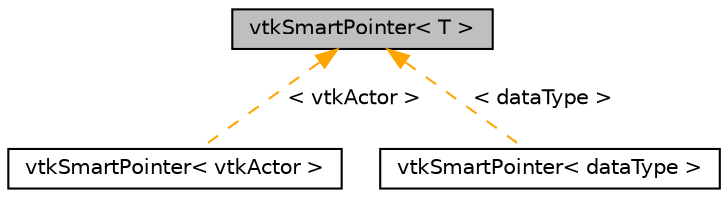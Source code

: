 digraph "vtkSmartPointer&lt; T &gt;"
{
  bgcolor="transparent";
  edge [fontname="Helvetica",fontsize="10",labelfontname="Helvetica",labelfontsize="10"];
  node [fontname="Helvetica",fontsize="10",shape=record];
  Node1 [label="vtkSmartPointer\< T \>",height=0.2,width=0.4,color="black", fillcolor="grey75", style="filled" fontcolor="black"];
  Node1 -> Node2 [dir="back",color="orange",fontsize="10",style="dashed",label=" \< vtkActor \>" ,fontname="Helvetica"];
  Node2 [label="vtkSmartPointer\< vtkActor \>",height=0.2,width=0.4,color="black",URL="$classvtkSmartPointer.html"];
  Node1 -> Node3 [dir="back",color="orange",fontsize="10",style="dashed",label=" \< dataType \>" ,fontname="Helvetica"];
  Node3 [label="vtkSmartPointer\< dataType \>",height=0.2,width=0.4,color="black",URL="$classvtkSmartPointer.html"];
}
